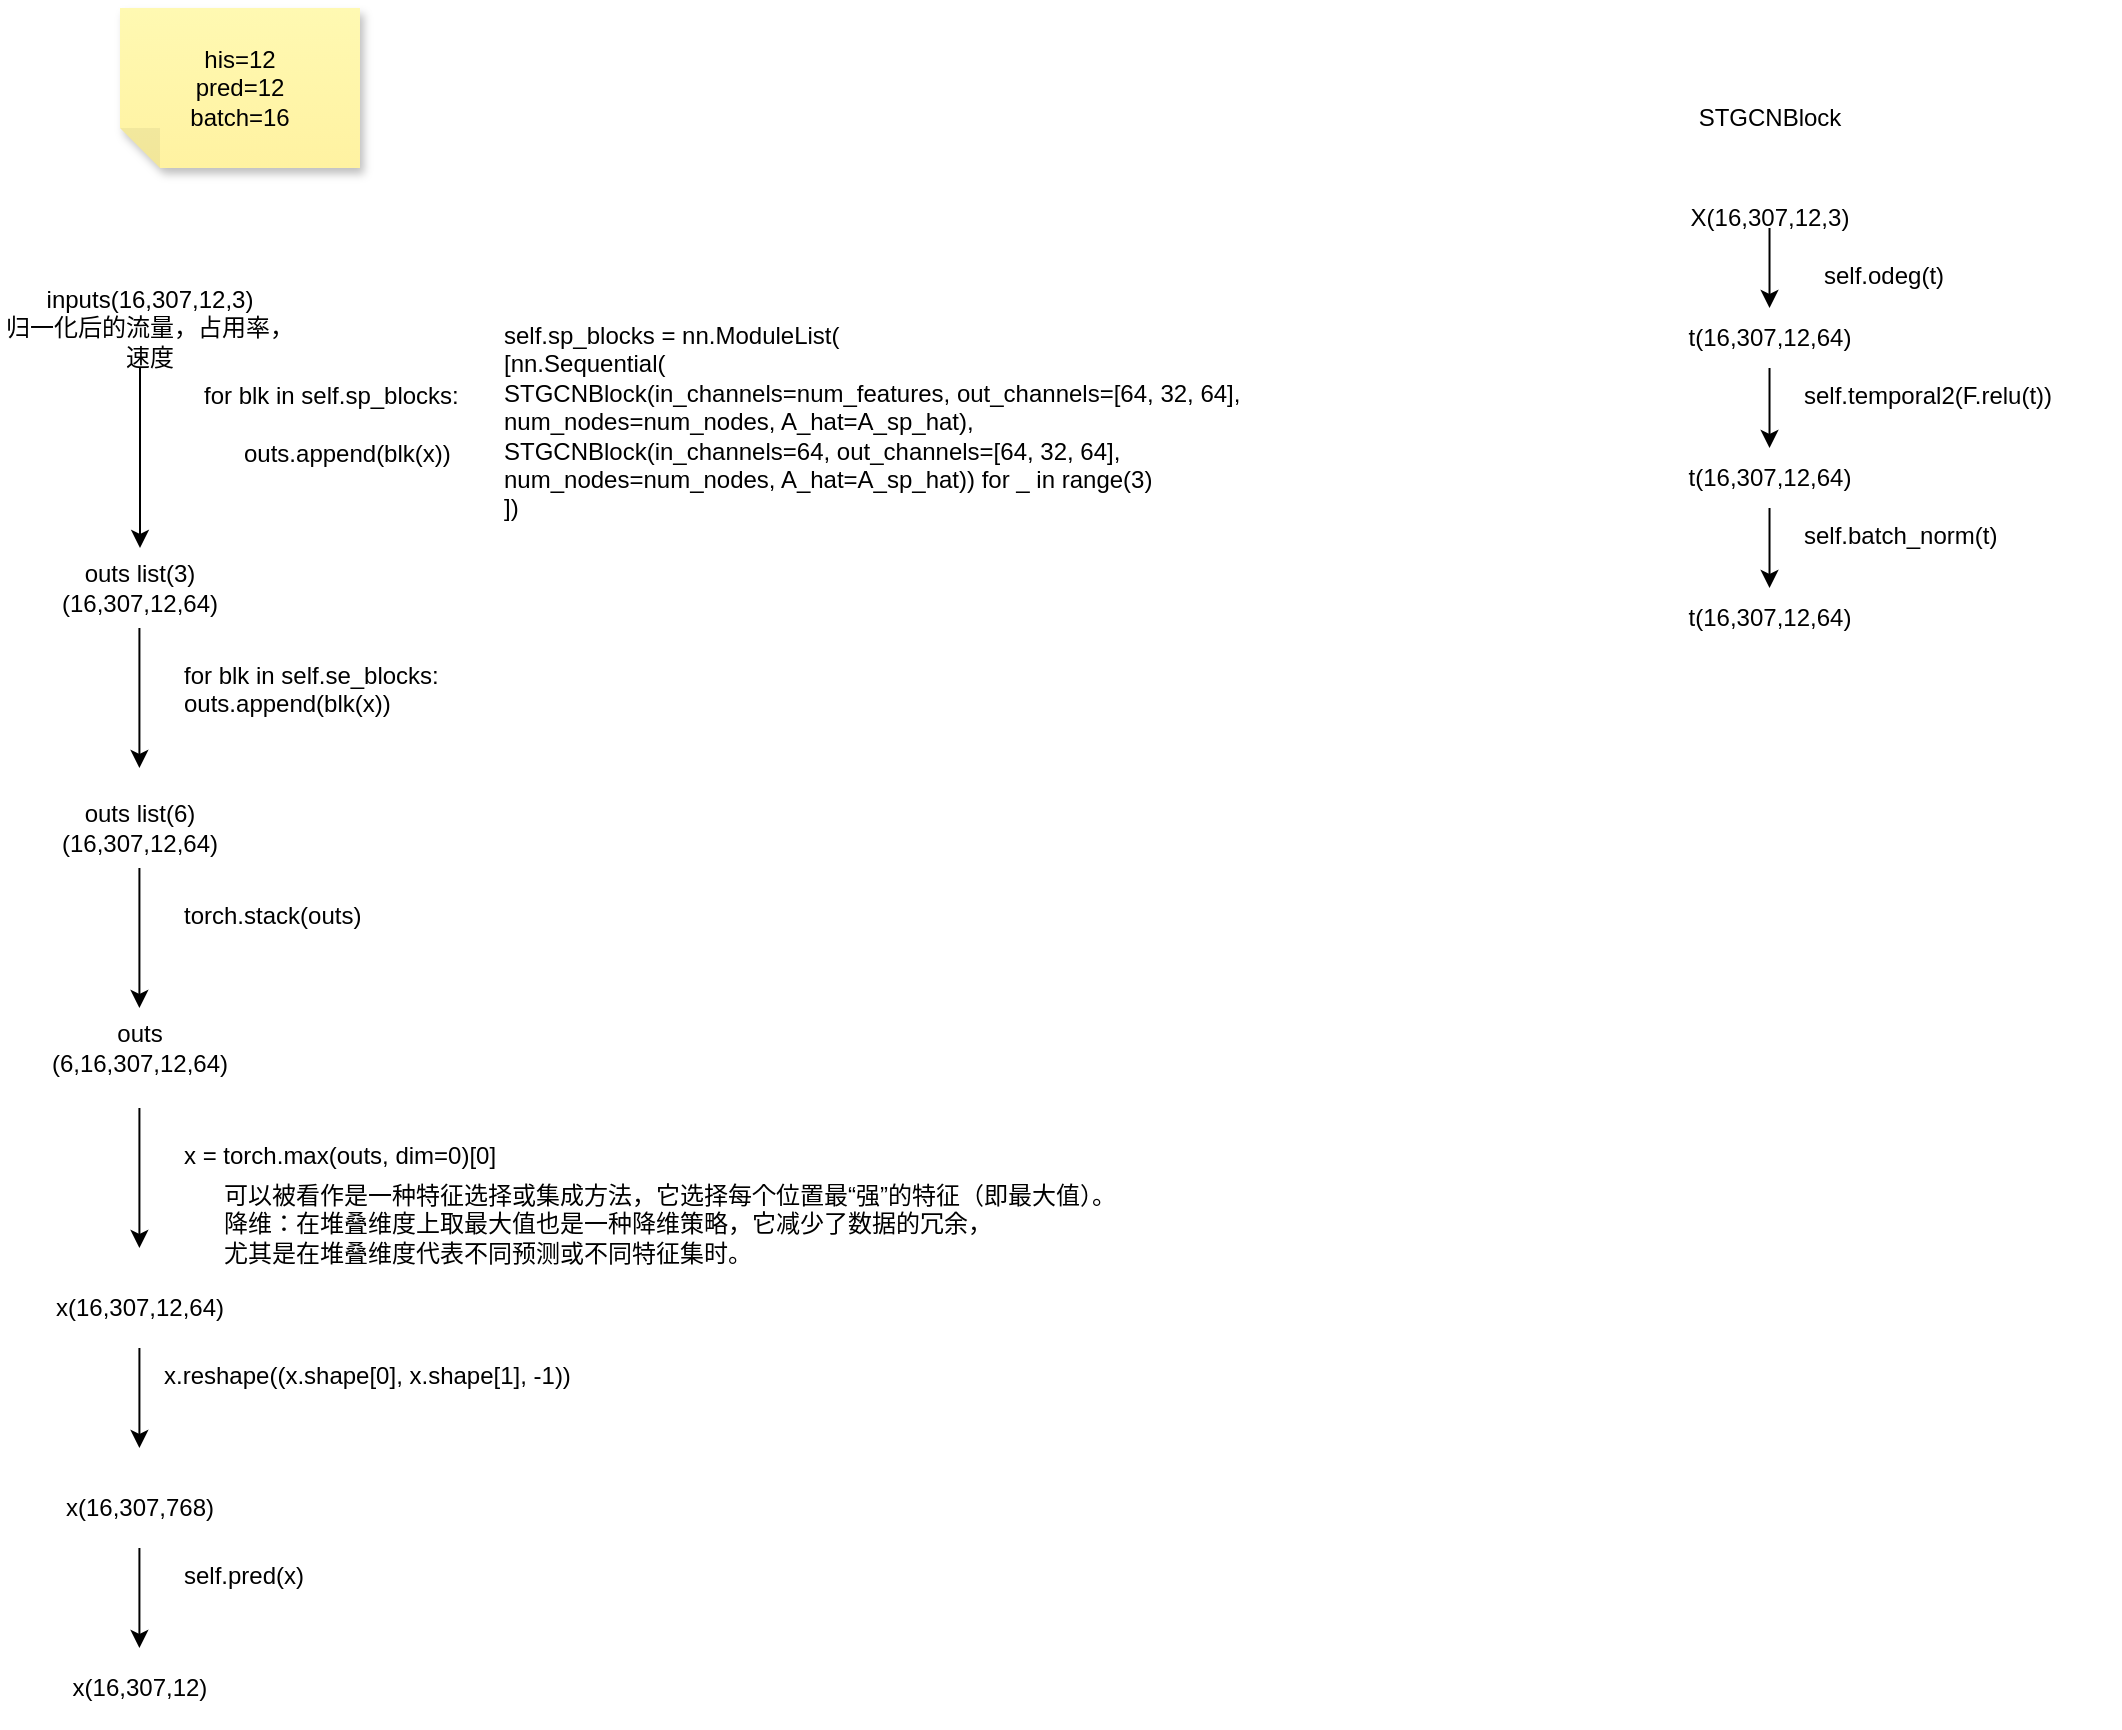 <mxfile version="24.7.13">
  <diagram name="第 1 页" id="mXpQyyNIwqcoPdnSYuN3">
    <mxGraphModel dx="326" dy="380" grid="1" gridSize="10" guides="1" tooltips="1" connect="1" arrows="1" fold="1" page="1" pageScale="1" pageWidth="827" pageHeight="1169" math="0" shadow="0">
      <root>
        <mxCell id="0" />
        <mxCell id="1" parent="0" />
        <mxCell id="rav3Nn_RVj-ASamNuTSd-1" value="inputs(16,307,12,3)&lt;div&gt;归一化后的流量，占用率，速度&lt;/div&gt;" style="text;strokeColor=none;align=center;fillColor=none;html=1;verticalAlign=middle;whiteSpace=wrap;rounded=0;" parent="1" vertex="1">
          <mxGeometry x="380" y="270" width="150" height="60" as="geometry" />
        </mxCell>
        <mxCell id="rav3Nn_RVj-ASamNuTSd-3" value="his=12&lt;div&gt;pred=12&lt;/div&gt;&lt;div&gt;batch=16&lt;/div&gt;" style="shape=note;whiteSpace=wrap;html=1;backgroundOutline=1;fontColor=#000000;darkOpacity=0.05;fillColor=#FFF9B2;strokeColor=none;fillStyle=solid;direction=west;gradientDirection=north;gradientColor=#FFF2A1;shadow=1;size=20;pointerEvents=1;" parent="1" vertex="1">
          <mxGeometry x="440" y="140" width="120" height="80" as="geometry" />
        </mxCell>
        <UserObject label="for blk in self.sp_blocks:&lt;br/&gt;&lt;br&gt;&amp;nbsp; &amp;nbsp; &amp;nbsp; outs.append(blk(x))" id="rav3Nn_RVj-ASamNuTSd-6">
          <mxCell style="text;whiteSpace=wrap;html=1;" parent="1" vertex="1">
            <mxGeometry x="480" y="320" width="140" height="60" as="geometry" />
          </mxCell>
        </UserObject>
        <mxCell id="rav3Nn_RVj-ASamNuTSd-9" value="" style="endArrow=classic;html=1;rounded=0;" parent="1" edge="1">
          <mxGeometry width="50" height="50" relative="1" as="geometry">
            <mxPoint x="450" y="320" as="sourcePoint" />
            <mxPoint x="450" y="410" as="targetPoint" />
          </mxGeometry>
        </mxCell>
        <mxCell id="rav3Nn_RVj-ASamNuTSd-10" value="outs list(3)&lt;div&gt;(16,307,12,64)&lt;/div&gt;" style="text;strokeColor=none;align=center;fillColor=none;html=1;verticalAlign=middle;whiteSpace=wrap;rounded=0;" parent="1" vertex="1">
          <mxGeometry x="400" y="410" width="100" height="40" as="geometry" />
        </mxCell>
        <mxCell id="rav3Nn_RVj-ASamNuTSd-11" value="" style="endArrow=classic;html=1;rounded=0;" parent="1" edge="1">
          <mxGeometry width="50" height="50" relative="1" as="geometry">
            <mxPoint x="449.71" y="450" as="sourcePoint" />
            <mxPoint x="449.71" y="520" as="targetPoint" />
          </mxGeometry>
        </mxCell>
        <UserObject label="for blk in self.se_blocks: &#xa;            outs.append(blk(x))" id="rav3Nn_RVj-ASamNuTSd-12">
          <mxCell style="text;whiteSpace=wrap;html=1;" parent="1" vertex="1">
            <mxGeometry x="470" y="460" width="160" height="50" as="geometry" />
          </mxCell>
        </UserObject>
        <mxCell id="rav3Nn_RVj-ASamNuTSd-13" value="outs list(6)&lt;div&gt;(16,307,12,64)&lt;/div&gt;" style="text;strokeColor=none;align=center;fillColor=none;html=1;verticalAlign=middle;whiteSpace=wrap;rounded=0;" parent="1" vertex="1">
          <mxGeometry x="400" y="530" width="100" height="40" as="geometry" />
        </mxCell>
        <UserObject label="torch.stack(outs)" id="rav3Nn_RVj-ASamNuTSd-14">
          <mxCell style="text;whiteSpace=wrap;html=1;" parent="1" vertex="1">
            <mxGeometry x="470" y="580" width="120" height="40" as="geometry" />
          </mxCell>
        </UserObject>
        <mxCell id="rav3Nn_RVj-ASamNuTSd-15" value="" style="endArrow=classic;html=1;rounded=0;" parent="1" edge="1">
          <mxGeometry width="50" height="50" relative="1" as="geometry">
            <mxPoint x="449.71" y="570" as="sourcePoint" />
            <mxPoint x="449.71" y="640" as="targetPoint" />
          </mxGeometry>
        </mxCell>
        <mxCell id="rav3Nn_RVj-ASamNuTSd-16" value="outs&lt;div&gt;(6,16,307,12,64)&lt;/div&gt;" style="text;strokeColor=none;align=center;fillColor=none;html=1;verticalAlign=middle;whiteSpace=wrap;rounded=0;" parent="1" vertex="1">
          <mxGeometry x="400" y="640" width="100" height="40" as="geometry" />
        </mxCell>
        <UserObject label="x = torch.max(outs, dim=0)[0]" id="rav3Nn_RVj-ASamNuTSd-17">
          <mxCell style="text;whiteSpace=wrap;html=1;" parent="1" vertex="1">
            <mxGeometry x="470" y="700" width="190" height="40" as="geometry" />
          </mxCell>
        </UserObject>
        <mxCell id="rav3Nn_RVj-ASamNuTSd-18" value="" style="endArrow=classic;html=1;rounded=0;" parent="1" edge="1">
          <mxGeometry width="50" height="50" relative="1" as="geometry">
            <mxPoint x="449.71" y="690" as="sourcePoint" />
            <mxPoint x="449.71" y="760" as="targetPoint" />
          </mxGeometry>
        </mxCell>
        <mxCell id="rav3Nn_RVj-ASamNuTSd-19" value="&lt;div&gt;x(16,307,12,64)&lt;/div&gt;" style="text;strokeColor=none;align=center;fillColor=none;html=1;verticalAlign=middle;whiteSpace=wrap;rounded=0;" parent="1" vertex="1">
          <mxGeometry x="400" y="770" width="100" height="40" as="geometry" />
        </mxCell>
        <mxCell id="rav3Nn_RVj-ASamNuTSd-20" value="" style="endArrow=classic;html=1;rounded=0;" parent="1" edge="1">
          <mxGeometry width="50" height="50" relative="1" as="geometry">
            <mxPoint x="449.71" y="810" as="sourcePoint" />
            <mxPoint x="449.71" y="860" as="targetPoint" />
          </mxGeometry>
        </mxCell>
        <mxCell id="rav3Nn_RVj-ASamNuTSd-21" value="x.reshape((x.shape[0], x.shape[1], -1))" style="text;whiteSpace=wrap;html=1;" parent="1" vertex="1">
          <mxGeometry x="460" y="810" width="240" height="40" as="geometry" />
        </mxCell>
        <mxCell id="rav3Nn_RVj-ASamNuTSd-22" value="&lt;div&gt;x(16,307,768)&lt;/div&gt;" style="text;strokeColor=none;align=center;fillColor=none;html=1;verticalAlign=middle;whiteSpace=wrap;rounded=0;" parent="1" vertex="1">
          <mxGeometry x="400" y="870" width="100" height="40" as="geometry" />
        </mxCell>
        <mxCell id="rav3Nn_RVj-ASamNuTSd-23" value="" style="endArrow=classic;html=1;rounded=0;" parent="1" edge="1">
          <mxGeometry width="50" height="50" relative="1" as="geometry">
            <mxPoint x="449.71" y="910" as="sourcePoint" />
            <mxPoint x="449.71" y="960" as="targetPoint" />
          </mxGeometry>
        </mxCell>
        <mxCell id="rav3Nn_RVj-ASamNuTSd-24" value="self.pred(x)" style="text;whiteSpace=wrap;html=1;" parent="1" vertex="1">
          <mxGeometry x="470" y="910" width="240" height="40" as="geometry" />
        </mxCell>
        <mxCell id="rav3Nn_RVj-ASamNuTSd-25" value="&lt;div&gt;x(16,307,12)&lt;/div&gt;" style="text;strokeColor=none;align=center;fillColor=none;html=1;verticalAlign=middle;whiteSpace=wrap;rounded=0;" parent="1" vertex="1">
          <mxGeometry x="400" y="960" width="100" height="40" as="geometry" />
        </mxCell>
        <UserObject label="可以被看作是一种特征选择或集成方法，它选择每个位置最“强”的特征（即最大值）。&lt;br&gt;降维：在堆叠维度上取最大值也是一种降维策略，它减少了数据的冗余，&lt;div&gt;尤其是在堆叠维度代表不同预测或不同特征集时。&lt;/div&gt;" id="rav3Nn_RVj-ASamNuTSd-26">
          <mxCell style="text;whiteSpace=wrap;html=1;" parent="1" vertex="1">
            <mxGeometry x="490" y="720" width="470" height="60" as="geometry" />
          </mxCell>
        </UserObject>
        <mxCell id="wXepS07qD-WWCrW_Pm2a-1" value="self.sp_blocks = nn.ModuleList(&#xa;            [nn.Sequential(&#xa;                STGCNBlock(in_channels=num_features, out_channels=[64, 32, 64],&#xa;                num_nodes=num_nodes, A_hat=A_sp_hat),&#xa;                STGCNBlock(in_channels=64, out_channels=[64, 32, 64],&#xa;                num_nodes=num_nodes, A_hat=A_sp_hat)) for _ in range(3)&#xa;            ])" style="text;whiteSpace=wrap;html=1;" vertex="1" parent="1">
          <mxGeometry x="630" y="290" width="400" height="120" as="geometry" />
        </mxCell>
        <mxCell id="wXepS07qD-WWCrW_Pm2a-2" value="STGCNBlock" style="text;strokeColor=none;align=center;fillColor=none;html=1;verticalAlign=middle;whiteSpace=wrap;rounded=0;" vertex="1" parent="1">
          <mxGeometry x="1220" y="180" width="90" height="30" as="geometry" />
        </mxCell>
        <mxCell id="wXepS07qD-WWCrW_Pm2a-3" value="X(16,307,12,3)" style="text;strokeColor=none;align=center;fillColor=none;html=1;verticalAlign=middle;whiteSpace=wrap;rounded=0;" vertex="1" parent="1">
          <mxGeometry x="1210" y="230" width="110" height="30" as="geometry" />
        </mxCell>
        <mxCell id="wXepS07qD-WWCrW_Pm2a-4" value="" style="endArrow=classic;html=1;rounded=0;" edge="1" parent="1">
          <mxGeometry width="50" height="50" relative="1" as="geometry">
            <mxPoint x="1264.76" y="250" as="sourcePoint" />
            <mxPoint x="1264.76" y="290" as="targetPoint" />
          </mxGeometry>
        </mxCell>
        <mxCell id="wXepS07qD-WWCrW_Pm2a-5" value="t(16,307,12,64)" style="text;strokeColor=none;align=center;fillColor=none;html=1;verticalAlign=middle;whiteSpace=wrap;rounded=0;" vertex="1" parent="1">
          <mxGeometry x="1210" y="290" width="110" height="30" as="geometry" />
        </mxCell>
        <UserObject label="self.odeg(t)" id="wXepS07qD-WWCrW_Pm2a-6">
          <mxCell style="text;whiteSpace=wrap;html=1;" vertex="1" parent="1">
            <mxGeometry x="1290" y="260" width="90" height="40" as="geometry" />
          </mxCell>
        </UserObject>
        <mxCell id="wXepS07qD-WWCrW_Pm2a-8" value="" style="endArrow=classic;html=1;rounded=0;" edge="1" parent="1">
          <mxGeometry width="50" height="50" relative="1" as="geometry">
            <mxPoint x="1264.76" y="320" as="sourcePoint" />
            <mxPoint x="1264.76" y="360" as="targetPoint" />
          </mxGeometry>
        </mxCell>
        <mxCell id="wXepS07qD-WWCrW_Pm2a-9" value="t(16,307,12,64)" style="text;strokeColor=none;align=center;fillColor=none;html=1;verticalAlign=middle;whiteSpace=wrap;rounded=0;" vertex="1" parent="1">
          <mxGeometry x="1210" y="360" width="110" height="30" as="geometry" />
        </mxCell>
        <mxCell id="wXepS07qD-WWCrW_Pm2a-10" value="self.temporal2(F.relu(t))" style="text;whiteSpace=wrap;html=1;" vertex="1" parent="1">
          <mxGeometry x="1280" y="320" width="160" height="40" as="geometry" />
        </mxCell>
        <mxCell id="wXepS07qD-WWCrW_Pm2a-11" value="self.batch_norm(t)" style="text;whiteSpace=wrap;html=1;" vertex="1" parent="1">
          <mxGeometry x="1280" y="390" width="130" height="40" as="geometry" />
        </mxCell>
        <mxCell id="wXepS07qD-WWCrW_Pm2a-12" value="" style="endArrow=classic;html=1;rounded=0;" edge="1" parent="1">
          <mxGeometry width="50" height="50" relative="1" as="geometry">
            <mxPoint x="1264.76" y="390" as="sourcePoint" />
            <mxPoint x="1264.76" y="430" as="targetPoint" />
          </mxGeometry>
        </mxCell>
        <mxCell id="wXepS07qD-WWCrW_Pm2a-13" value="t(16,307,12,64)" style="text;strokeColor=none;align=center;fillColor=none;html=1;verticalAlign=middle;whiteSpace=wrap;rounded=0;" vertex="1" parent="1">
          <mxGeometry x="1210" y="430" width="110" height="30" as="geometry" />
        </mxCell>
      </root>
    </mxGraphModel>
  </diagram>
</mxfile>
